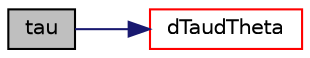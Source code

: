 digraph "tau"
{
  bgcolor="transparent";
  edge [fontname="Helvetica",fontsize="10",labelfontname="Helvetica",labelfontsize="10"];
  node [fontname="Helvetica",fontsize="10",shape=record];
  rankdir="LR";
  Node22 [label="tau",height=0.2,width=0.4,color="black", fillcolor="grey75", style="filled", fontcolor="black"];
  Node22 -> Node23 [color="midnightblue",fontsize="10",style="solid",fontname="Helvetica"];
  Node23 [label="dTaudTheta",height=0.2,width=0.4,color="red",URL="$a25393.html#a9d326c9d0293a0872ca85acf4784a7a6",tooltip="Collision stress derivaive w.r.t. the volume fraction. "];
}
